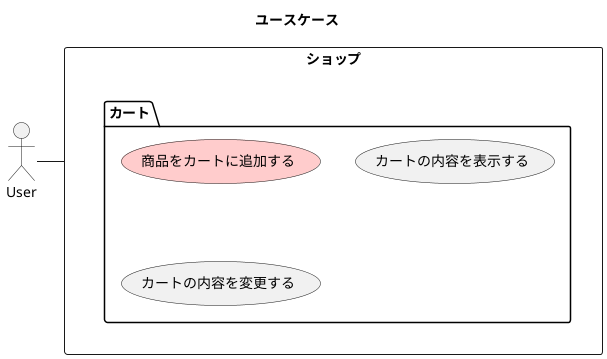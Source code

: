@startuml
title ユースケース

actor User

rectangle ショップ {
  package カート {
    (商品をカートに追加する) #ffcccc
    (カートの内容を表示する)
    (カートの内容を変更する)
  }
}

User - ショップ

@enduml